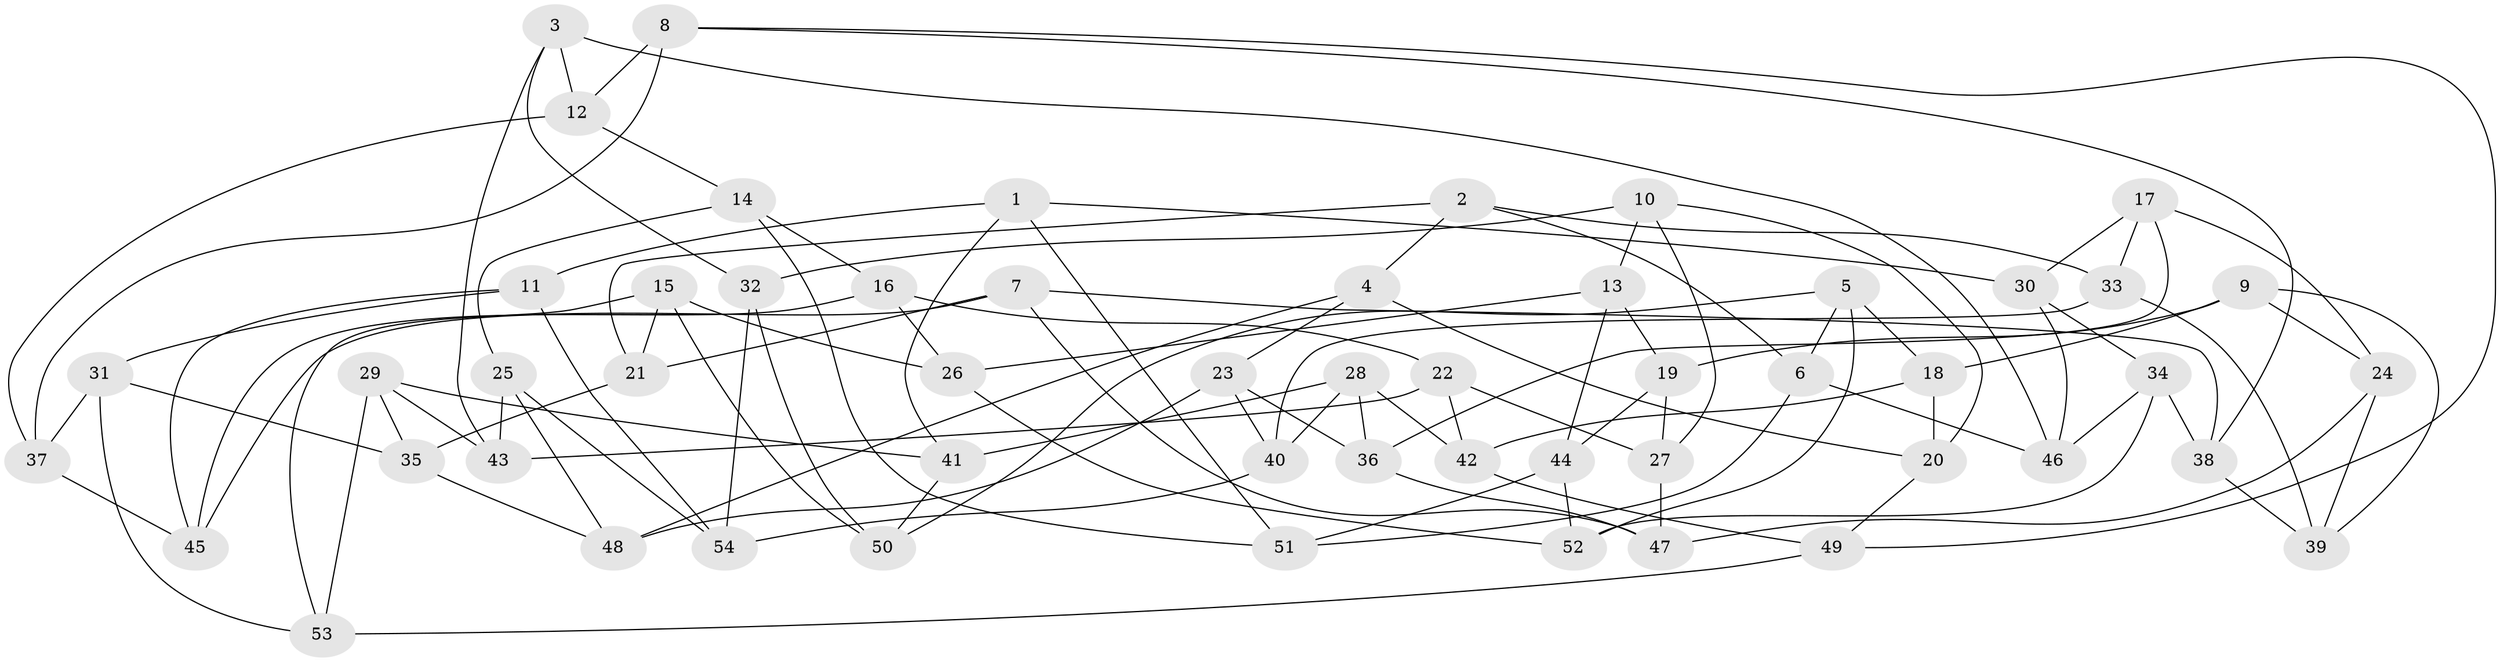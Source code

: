 // coarse degree distribution, {7: 0.22727272727272727, 9: 0.09090909090909091, 10: 0.045454545454545456, 8: 0.045454545454545456, 4: 0.36363636363636365, 3: 0.18181818181818182, 5: 0.045454545454545456}
// Generated by graph-tools (version 1.1) at 2025/53/03/04/25 22:53:51]
// undirected, 54 vertices, 108 edges
graph export_dot {
  node [color=gray90,style=filled];
  1;
  2;
  3;
  4;
  5;
  6;
  7;
  8;
  9;
  10;
  11;
  12;
  13;
  14;
  15;
  16;
  17;
  18;
  19;
  20;
  21;
  22;
  23;
  24;
  25;
  26;
  27;
  28;
  29;
  30;
  31;
  32;
  33;
  34;
  35;
  36;
  37;
  38;
  39;
  40;
  41;
  42;
  43;
  44;
  45;
  46;
  47;
  48;
  49;
  50;
  51;
  52;
  53;
  54;
  1 -- 51;
  1 -- 11;
  1 -- 30;
  1 -- 41;
  2 -- 4;
  2 -- 21;
  2 -- 33;
  2 -- 6;
  3 -- 43;
  3 -- 32;
  3 -- 46;
  3 -- 12;
  4 -- 48;
  4 -- 20;
  4 -- 23;
  5 -- 50;
  5 -- 18;
  5 -- 6;
  5 -- 52;
  6 -- 51;
  6 -- 46;
  7 -- 38;
  7 -- 47;
  7 -- 21;
  7 -- 45;
  8 -- 37;
  8 -- 38;
  8 -- 12;
  8 -- 49;
  9 -- 18;
  9 -- 39;
  9 -- 19;
  9 -- 24;
  10 -- 27;
  10 -- 13;
  10 -- 32;
  10 -- 20;
  11 -- 54;
  11 -- 31;
  11 -- 45;
  12 -- 14;
  12 -- 37;
  13 -- 19;
  13 -- 26;
  13 -- 44;
  14 -- 25;
  14 -- 51;
  14 -- 16;
  15 -- 50;
  15 -- 26;
  15 -- 21;
  15 -- 53;
  16 -- 45;
  16 -- 26;
  16 -- 22;
  17 -- 24;
  17 -- 33;
  17 -- 30;
  17 -- 36;
  18 -- 20;
  18 -- 42;
  19 -- 27;
  19 -- 44;
  20 -- 49;
  21 -- 35;
  22 -- 27;
  22 -- 42;
  22 -- 43;
  23 -- 48;
  23 -- 40;
  23 -- 36;
  24 -- 39;
  24 -- 47;
  25 -- 54;
  25 -- 48;
  25 -- 43;
  26 -- 52;
  27 -- 47;
  28 -- 40;
  28 -- 41;
  28 -- 36;
  28 -- 42;
  29 -- 35;
  29 -- 43;
  29 -- 53;
  29 -- 41;
  30 -- 34;
  30 -- 46;
  31 -- 53;
  31 -- 35;
  31 -- 37;
  32 -- 54;
  32 -- 50;
  33 -- 39;
  33 -- 40;
  34 -- 38;
  34 -- 52;
  34 -- 46;
  35 -- 48;
  36 -- 47;
  37 -- 45;
  38 -- 39;
  40 -- 54;
  41 -- 50;
  42 -- 49;
  44 -- 52;
  44 -- 51;
  49 -- 53;
}
